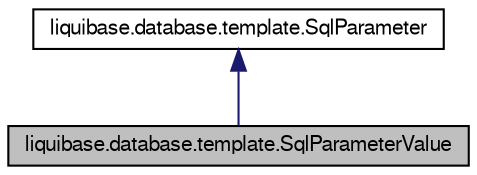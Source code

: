 digraph G
{
  edge [fontname="FreeSans",fontsize=10,labelfontname="FreeSans",labelfontsize=10];
  node [fontname="FreeSans",fontsize=10,shape=record];
  Node1 [label="liquibase.database.template.SqlParameterValue",height=0.2,width=0.4,color="black", fillcolor="grey75", style="filled" fontcolor="black"];
  Node2 -> Node1 [dir=back,color="midnightblue",fontsize=10,style="solid",fontname="FreeSans"];
  Node2 [label="liquibase.database.template.SqlParameter",height=0.2,width=0.4,color="black", fillcolor="white", style="filled",URL="$classliquibase_1_1database_1_1template_1_1_sql_parameter.html",tooltip="Object to represent a SQL parameter definition."];
}
